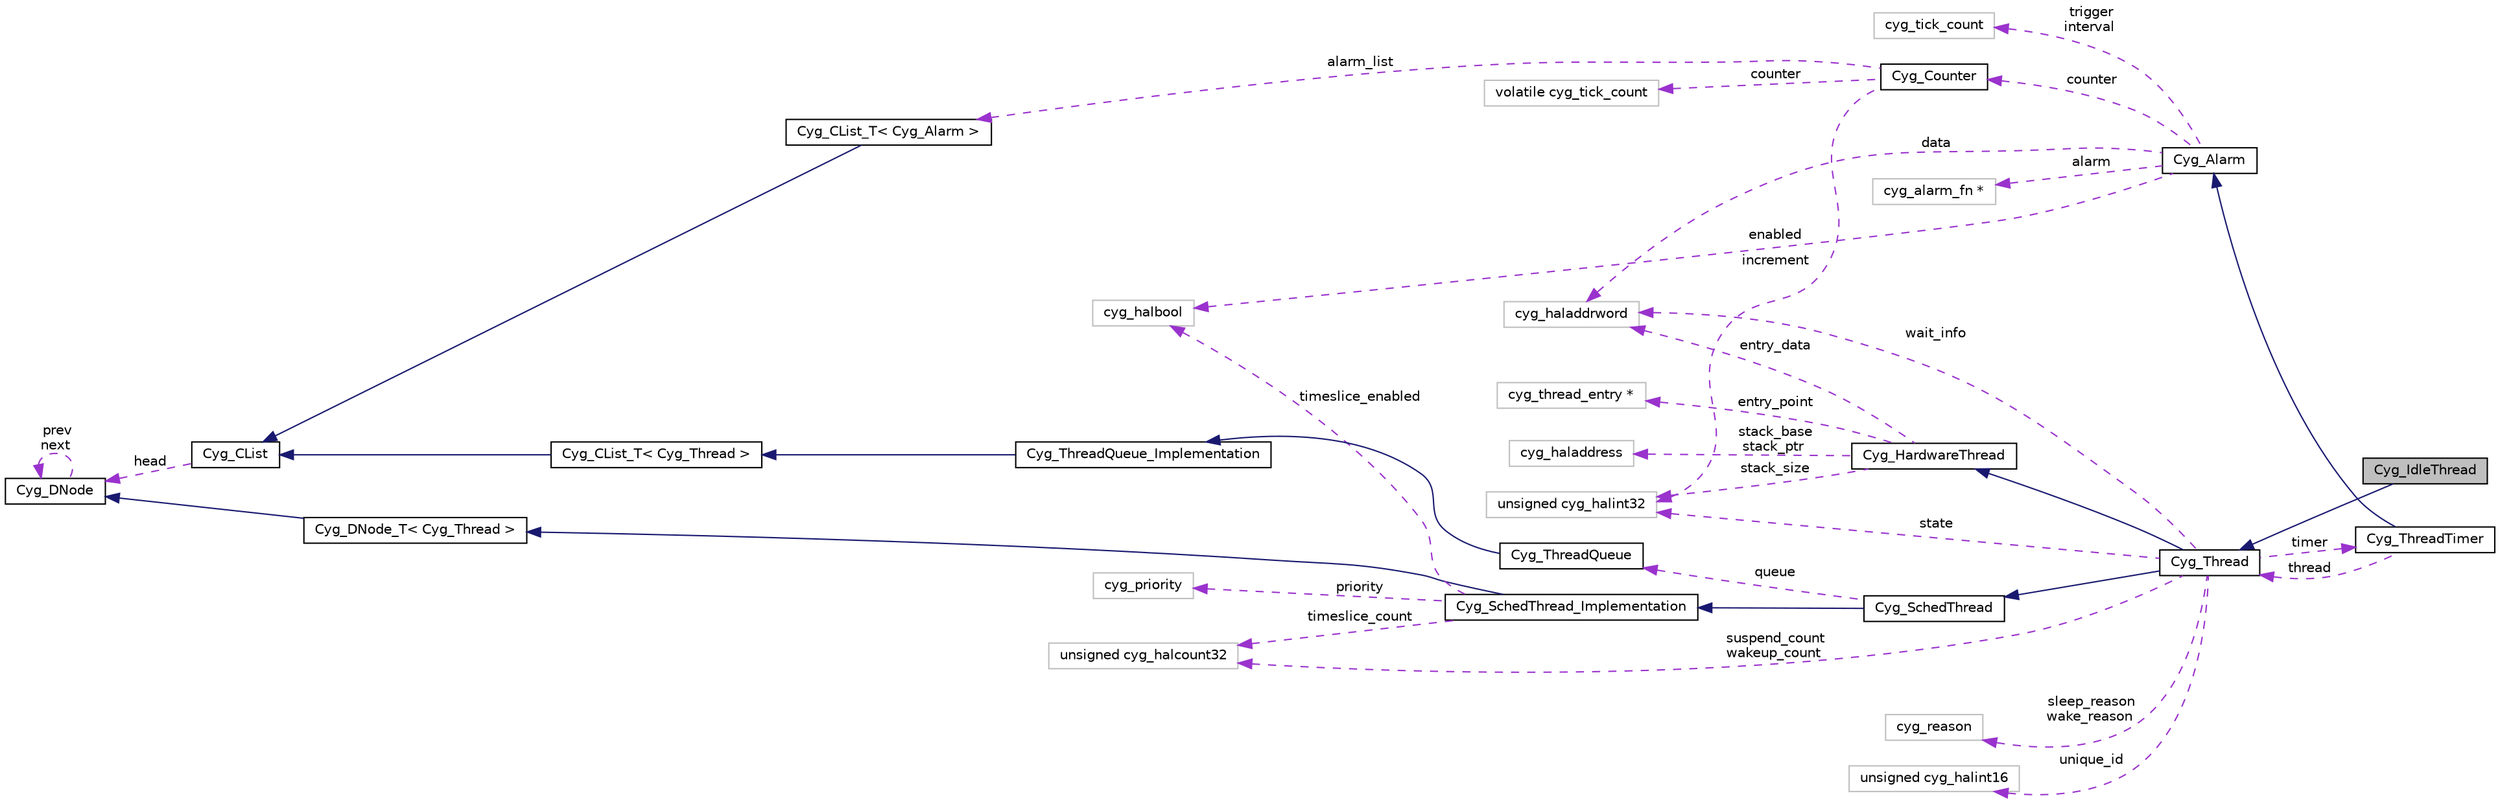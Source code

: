 digraph "Cyg_IdleThread"
{
  edge [fontname="Helvetica",fontsize="10",labelfontname="Helvetica",labelfontsize="10"];
  node [fontname="Helvetica",fontsize="10",shape=record];
  rankdir="LR";
  Node1 [label="Cyg_IdleThread",height=0.2,width=0.4,color="black", fillcolor="grey75", style="filled" fontcolor="black"];
  Node2 -> Node1 [dir="back",color="midnightblue",fontsize="10",style="solid",fontname="Helvetica"];
  Node2 [label="Cyg_Thread",height=0.2,width=0.4,color="black", fillcolor="white", style="filled",URL="$class_cyg___thread.html"];
  Node3 -> Node2 [dir="back",color="midnightblue",fontsize="10",style="solid",fontname="Helvetica"];
  Node3 [label="Cyg_HardwareThread",height=0.2,width=0.4,color="black", fillcolor="white", style="filled",URL="$class_cyg___hardware_thread.html"];
  Node4 -> Node3 [dir="back",color="darkorchid3",fontsize="10",style="dashed",label=" entry_point" ,fontname="Helvetica"];
  Node4 [label="cyg_thread_entry *",height=0.2,width=0.4,color="grey75", fillcolor="white", style="filled"];
  Node5 -> Node3 [dir="back",color="darkorchid3",fontsize="10",style="dashed",label=" entry_data" ,fontname="Helvetica"];
  Node5 [label="cyg_haladdrword",height=0.2,width=0.4,color="grey75", fillcolor="white", style="filled"];
  Node6 -> Node3 [dir="back",color="darkorchid3",fontsize="10",style="dashed",label=" stack_size" ,fontname="Helvetica"];
  Node6 [label="unsigned cyg_halint32",height=0.2,width=0.4,color="grey75", fillcolor="white", style="filled"];
  Node7 -> Node3 [dir="back",color="darkorchid3",fontsize="10",style="dashed",label=" stack_base\nstack_ptr" ,fontname="Helvetica"];
  Node7 [label="cyg_haladdress",height=0.2,width=0.4,color="grey75", fillcolor="white", style="filled"];
  Node8 -> Node2 [dir="back",color="midnightblue",fontsize="10",style="solid",fontname="Helvetica"];
  Node8 [label="Cyg_SchedThread",height=0.2,width=0.4,color="black", fillcolor="white", style="filled",URL="$class_cyg___sched_thread.html"];
  Node9 -> Node8 [dir="back",color="midnightblue",fontsize="10",style="solid",fontname="Helvetica"];
  Node9 [label="Cyg_SchedThread_Implementation",height=0.2,width=0.4,color="black", fillcolor="white", style="filled",URL="$class_cyg___sched_thread___implementation.html"];
  Node10 -> Node9 [dir="back",color="midnightblue",fontsize="10",style="solid",fontname="Helvetica"];
  Node10 [label="Cyg_DNode_T\< Cyg_Thread \>",height=0.2,width=0.4,color="black", fillcolor="white", style="filled",URL="$class_cyg___d_node___t.html"];
  Node11 -> Node10 [dir="back",color="midnightblue",fontsize="10",style="solid",fontname="Helvetica"];
  Node11 [label="Cyg_DNode",height=0.2,width=0.4,color="black", fillcolor="white", style="filled",URL="$class_cyg___d_node.html"];
  Node11 -> Node11 [dir="back",color="darkorchid3",fontsize="10",style="dashed",label=" prev\nnext" ,fontname="Helvetica"];
  Node12 -> Node9 [dir="back",color="darkorchid3",fontsize="10",style="dashed",label=" timeslice_count" ,fontname="Helvetica"];
  Node12 [label="unsigned cyg_halcount32",height=0.2,width=0.4,color="grey75", fillcolor="white", style="filled"];
  Node13 -> Node9 [dir="back",color="darkorchid3",fontsize="10",style="dashed",label=" priority" ,fontname="Helvetica"];
  Node13 [label="cyg_priority",height=0.2,width=0.4,color="grey75", fillcolor="white", style="filled"];
  Node14 -> Node9 [dir="back",color="darkorchid3",fontsize="10",style="dashed",label=" timeslice_enabled" ,fontname="Helvetica"];
  Node14 [label="cyg_halbool",height=0.2,width=0.4,color="grey75", fillcolor="white", style="filled"];
  Node15 -> Node8 [dir="back",color="darkorchid3",fontsize="10",style="dashed",label=" queue" ,fontname="Helvetica"];
  Node15 [label="Cyg_ThreadQueue",height=0.2,width=0.4,color="black", fillcolor="white", style="filled",URL="$class_cyg___thread_queue.html"];
  Node16 -> Node15 [dir="back",color="midnightblue",fontsize="10",style="solid",fontname="Helvetica"];
  Node16 [label="Cyg_ThreadQueue_Implementation",height=0.2,width=0.4,color="black", fillcolor="white", style="filled",URL="$class_cyg___thread_queue___implementation.html"];
  Node17 -> Node16 [dir="back",color="midnightblue",fontsize="10",style="solid",fontname="Helvetica"];
  Node17 [label="Cyg_CList_T\< Cyg_Thread \>",height=0.2,width=0.4,color="black", fillcolor="white", style="filled",URL="$class_cyg___c_list___t.html"];
  Node18 -> Node17 [dir="back",color="midnightblue",fontsize="10",style="solid",fontname="Helvetica"];
  Node18 [label="Cyg_CList",height=0.2,width=0.4,color="black", fillcolor="white", style="filled",URL="$class_cyg___c_list.html"];
  Node11 -> Node18 [dir="back",color="darkorchid3",fontsize="10",style="dashed",label=" head" ,fontname="Helvetica"];
  Node5 -> Node2 [dir="back",color="darkorchid3",fontsize="10",style="dashed",label=" wait_info" ,fontname="Helvetica"];
  Node19 -> Node2 [dir="back",color="darkorchid3",fontsize="10",style="dashed",label=" timer" ,fontname="Helvetica"];
  Node19 [label="Cyg_ThreadTimer",height=0.2,width=0.4,color="black", fillcolor="white", style="filled",URL="$class_cyg___thread_timer.html"];
  Node20 -> Node19 [dir="back",color="midnightblue",fontsize="10",style="solid",fontname="Helvetica"];
  Node20 [label="Cyg_Alarm",height=0.2,width=0.4,color="black", fillcolor="white", style="filled",URL="$class_cyg___alarm.html"];
  Node21 -> Node20 [dir="back",color="darkorchid3",fontsize="10",style="dashed",label=" alarm" ,fontname="Helvetica"];
  Node21 [label="cyg_alarm_fn *",height=0.2,width=0.4,color="grey75", fillcolor="white", style="filled"];
  Node5 -> Node20 [dir="back",color="darkorchid3",fontsize="10",style="dashed",label=" data" ,fontname="Helvetica"];
  Node22 -> Node20 [dir="back",color="darkorchid3",fontsize="10",style="dashed",label=" trigger\ninterval" ,fontname="Helvetica"];
  Node22 [label="cyg_tick_count",height=0.2,width=0.4,color="grey75", fillcolor="white", style="filled"];
  Node23 -> Node20 [dir="back",color="darkorchid3",fontsize="10",style="dashed",label=" counter" ,fontname="Helvetica"];
  Node23 [label="Cyg_Counter",height=0.2,width=0.4,color="black", fillcolor="white", style="filled",URL="$class_cyg___counter.html"];
  Node24 -> Node23 [dir="back",color="darkorchid3",fontsize="10",style="dashed",label=" counter" ,fontname="Helvetica"];
  Node24 [label="volatile cyg_tick_count",height=0.2,width=0.4,color="grey75", fillcolor="white", style="filled"];
  Node6 -> Node23 [dir="back",color="darkorchid3",fontsize="10",style="dashed",label=" increment" ,fontname="Helvetica"];
  Node25 -> Node23 [dir="back",color="darkorchid3",fontsize="10",style="dashed",label=" alarm_list" ,fontname="Helvetica"];
  Node25 [label="Cyg_CList_T\< Cyg_Alarm \>",height=0.2,width=0.4,color="black", fillcolor="white", style="filled",URL="$class_cyg___c_list___t.html"];
  Node18 -> Node25 [dir="back",color="midnightblue",fontsize="10",style="solid",fontname="Helvetica"];
  Node14 -> Node20 [dir="back",color="darkorchid3",fontsize="10",style="dashed",label=" enabled" ,fontname="Helvetica"];
  Node2 -> Node19 [dir="back",color="darkorchid3",fontsize="10",style="dashed",label=" thread" ,fontname="Helvetica"];
  Node26 -> Node2 [dir="back",color="darkorchid3",fontsize="10",style="dashed",label=" sleep_reason\nwake_reason" ,fontname="Helvetica"];
  Node26 [label="cyg_reason",height=0.2,width=0.4,color="grey75", fillcolor="white", style="filled"];
  Node12 -> Node2 [dir="back",color="darkorchid3",fontsize="10",style="dashed",label=" suspend_count\nwakeup_count" ,fontname="Helvetica"];
  Node6 -> Node2 [dir="back",color="darkorchid3",fontsize="10",style="dashed",label=" state" ,fontname="Helvetica"];
  Node27 -> Node2 [dir="back",color="darkorchid3",fontsize="10",style="dashed",label=" unique_id" ,fontname="Helvetica"];
  Node27 [label="unsigned cyg_halint16",height=0.2,width=0.4,color="grey75", fillcolor="white", style="filled"];
}
